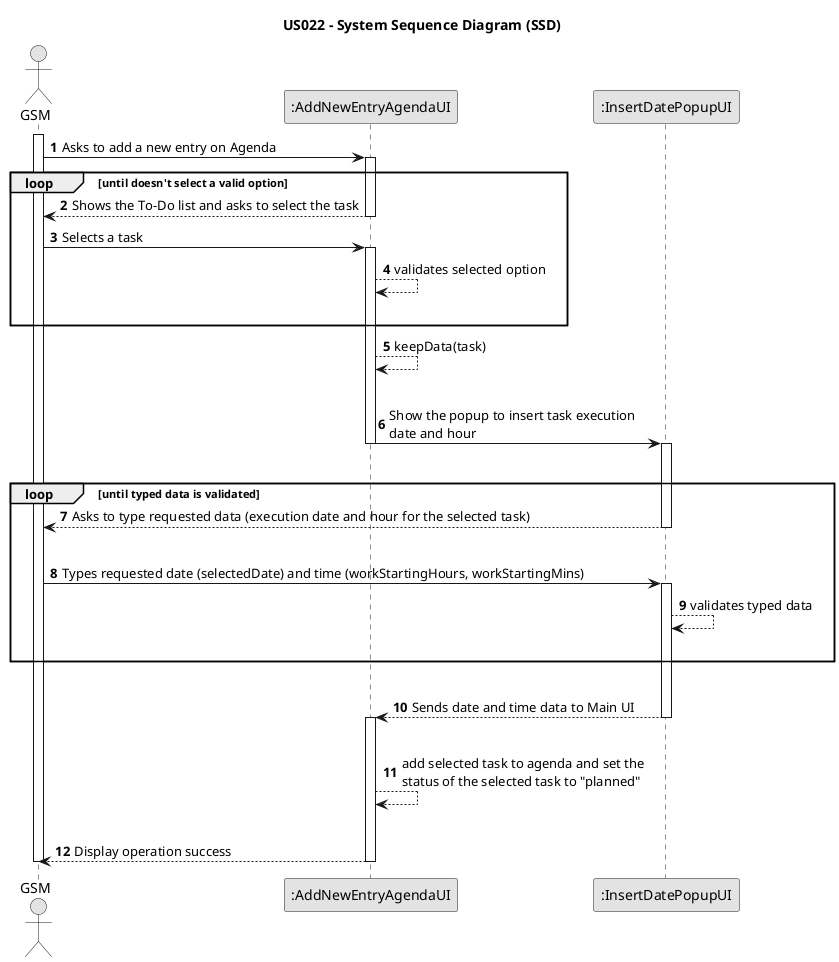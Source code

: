 @startuml
skinparam monochrome true
skinparam packageStyle rectangle
skinparam shadowing false

title US022 - System Sequence Diagram (SSD)

autonumber

actor "GSM" as GSM
participant ":AddNewEntryAgendaUI" as UI
participant ":InsertDatePopupUI" as Popup

activate GSM

    GSM -> UI : Asks to add a new entry on Agenda

    activate UI
        loop until doesn't select a valid option
        UI --> GSM : Shows the To-Do list and asks to select the task


    deactivate UI


    GSM -> UI : Selects a task
    activate UI
    UI --> UI : validates selected option
        |||
        end

        UI --> UI : keepData(task)
        |||

        UI -> Popup : Show the popup to insert task execution\ndate and hour
        deactivate UI
        |||
        activate Popup

        loop until typed data is validated

        Popup --> GSM : Asks to type requested data (execution date and hour for the selected task)
        deactivate Popup

    deactivate UI
    |||
    GSM -> Popup: Types requested date (selectedDate) and time (workStartingHours, workStartingMins)

    activate Popup

    Popup --> Popup : validates typed data
    |||
    end loop
    |||

        Popup --> UI: Sends date and time data to Main UI
    deactivate Popup

    activate UI
        |||
        UI --> UI : add selected task to agenda and set the\nstatus of the selected task to "planned"
        |||
        UI --> GSM : Display operation success
    deactivate UI

deactivate GSM

@enduml
